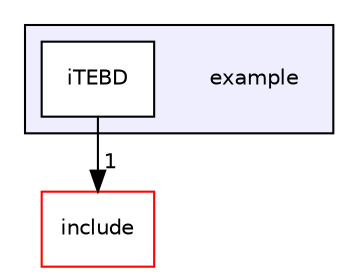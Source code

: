 digraph "example" {
  compound=true
  node [ fontsize="10", fontname="Helvetica"];
  edge [ labelfontsize="10", labelfontname="Helvetica"];
  subgraph clusterdir_cfafba98a580ce4b62f8a6fa96d7cbb0 {
    graph [ bgcolor="#eeeeff", pencolor="black", label="" URL="dir_cfafba98a580ce4b62f8a6fa96d7cbb0.html"];
    dir_cfafba98a580ce4b62f8a6fa96d7cbb0 [shape=plaintext label="example"];
    dir_9cda6e17f410113090a1c242d2cd8005 [shape=box label="iTEBD" color="black" fillcolor="white" style="filled" URL="dir_9cda6e17f410113090a1c242d2cd8005.html"];
  }
  dir_d44c64559bbebec7f509842c48db8b23 [shape=box label="include" fillcolor="white" style="filled" color="red" URL="dir_d44c64559bbebec7f509842c48db8b23.html"];
  dir_9cda6e17f410113090a1c242d2cd8005->dir_d44c64559bbebec7f509842c48db8b23 [headlabel="1", labeldistance=1.5 headhref="dir_000001_000002.html"];
}
